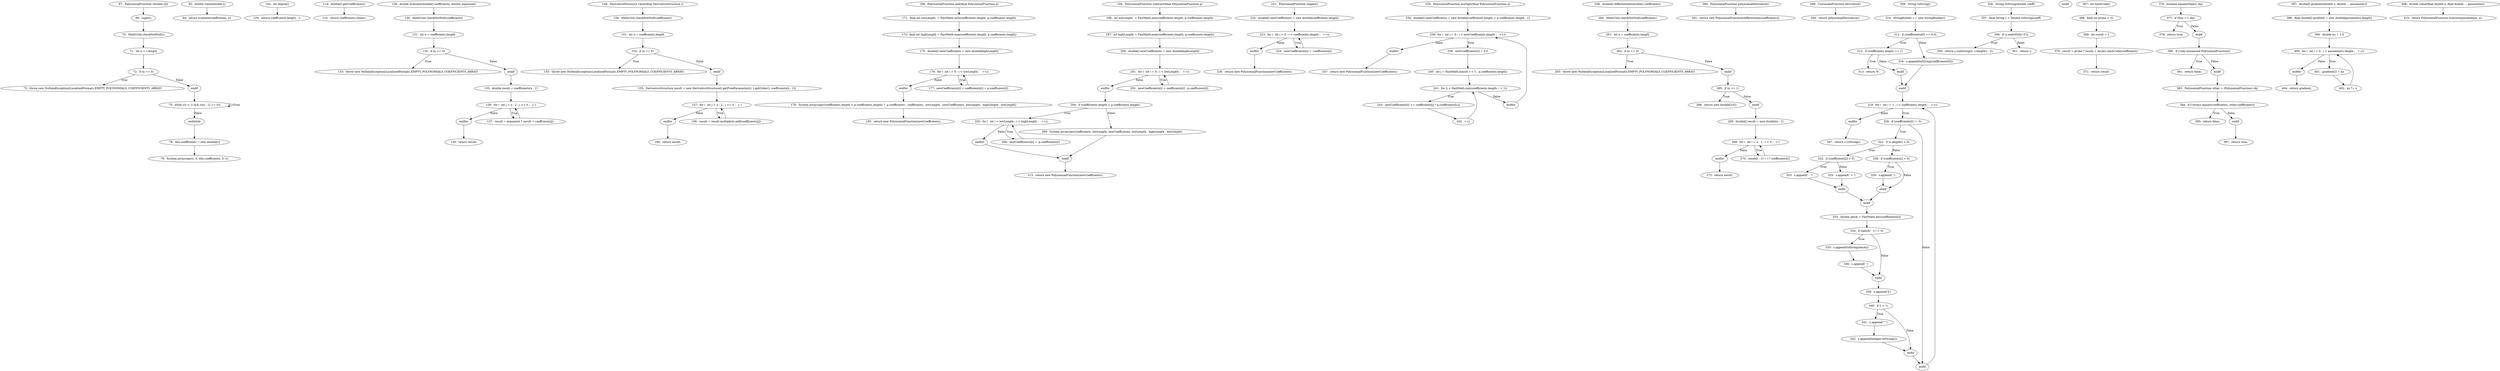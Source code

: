 digraph PolynomialFunction_CFG {
  // graph-vertices
  v1  [label="67:  PolynomialFunction (double c[])"];
  v2  [label="69:  super()"];
  v3  [label="70:  MathUtils.checkNotNull(c)"];
  v4  [label="71:  int n = c.length"];
  v5  [label="72:  if (n == 0)"];
  v6  [label="73:  throw new NoDataException(LocalizedFormats.EMPTY_POLYNOMIALS_COEFFICIENTS_ARRAY)"];
  v7  [label="endif"];
  v8  [label="75:  while ((n > 1) && (c[n - 1] == 0))"];
  v9  [label="endwhile"];
  v10  [label="78:  this.coefficients = new double[n]"];
  v11  [label="79:  System.arraycopy(c, 0, this.coefficients, 0, n)"];
  v12  [label="93:  double value(double x)"];
  v13  [label="94:  return evaluate(coefficients, x);"];
  v14  [label="102:  int degree()"];
  v15  [label="103:  return coefficients.length - 1;"];
  v16  [label="114:  double[] getCoefficients()"];
  v17  [label="115:  return coefficients.clone();"];
  v18  [label="128:  double evaluate(double[] coefficients, double argument)"];
  v19  [label="130:  MathUtils.checkNotNull(coefficients)"];
  v20  [label="131:  int n = coefficients.length"];
  v21  [label="132:  if (n == 0)"];
  v22  [label="133:  throw new NoDataException(LocalizedFormats.EMPTY_POLYNOMIALS_COEFFICIENTS_ARRAY)"];
  v23  [label="endif"];
  v24  [label="135:  double result = coefficients[n - 1]"];
  v25  [label="136:  for (  int j = n - 2 ; j >= 0 ;   j--)"];
  v28  [label="endfor"];
  v29  [label="137:  result = argument * result + coefficients[j]"];
  v30  [label="139:  return result;"];
  v31  [label="148:  DerivativeStructure value(final DerivativeStructure t)"];
  v32  [label="150:  MathUtils.checkNotNull(coefficients)"];
  v33  [label="151:  int n = coefficients.length"];
  v34  [label="152:  if (n == 0)"];
  v35  [label="153:  throw new NoDataException(LocalizedFormats.EMPTY_POLYNOMIALS_COEFFICIENTS_ARRAY)"];
  v36  [label="endif"];
  v37  [label="155:  DerivativeStructure result = new DerivativeStructure(t.getFreeParameters(), t.getOrder(), coefficients[n - 1])"];
  v38  [label="157:  for (  int j = n - 2 ; j >= 0 ;   j--)"];
  v41  [label="endfor"];
  v42  [label="158:  result = result.multiply(t).add(coefficients[j])"];
  v43  [label="160:  return result;"];
  v44  [label="169:  PolynomialFunction add(final PolynomialFunction p)"];
  v45  [label="171:  final int lowLength  = FastMath.min(coefficients.length, p.coefficients.length)"];
  v46  [label="172:  final int highLength = FastMath.max(coefficients.length, p.coefficients.length)"];
  v47  [label="175:  double[] newCoefficients = new double[highLength]"];
  v48  [label="176:  for (  int i = 0 ; i < lowLength ;   ++i)"];
  v51  [label="endfor"];
  v52  [label="177:  newCoefficients[i] = coefficients[i] + p.coefficients[i]"];
  v53  [label="179:  System.arraycopy((coefficients.length < p.coefficients.length) ?  p.coefficients : coefficients,  lowLength,  newCoefficients, lowLength,  highLength - lowLength)"];
  v54  [label="185:  return new PolynomialFunction(newCoefficients);"];
  v55  [label="194:  PolynomialFunction subtract(final PolynomialFunction p)"];
  v56  [label="196:  int lowLength  = FastMath.min(coefficients.length, p.coefficients.length)"];
  v57  [label="197:  int highLength = FastMath.max(coefficients.length, p.coefficients.length)"];
  v58  [label="200:  double[] newCoefficients = new double[highLength]"];
  v59  [label="201:  for (  int i = 0 ; i < lowLength ;   ++i)"];
  v62  [label="endfor"];
  v63  [label="202:  newCoefficients[i] = coefficients[i] - p.coefficients[i]"];
  v64  [label="204:  if (coefficients.length < p.coefficients.length)"];
  v65  [label="205:  for (  int i = lowLength ; i < highLength ;   ++i)"];
  v68  [label="endfor"];
  v69  [label="206:  newCoefficients[i] = -p.coefficients[i]"];
  v70  [label="endif"];
  v71  [label="209:  System.arraycopy(coefficients, lowLength, newCoefficients, lowLength,  highLength - lowLength)"];
  v72  [label="213:  return new PolynomialFunction(newCoefficients);"];
  v73  [label="221:  PolynomialFunction negate()"];
  v74  [label="222:  double[] newCoefficients = new double[coefficients.length]"];
  v75  [label="223:  for (  int i = 0 ; i < coefficients.length ;   ++i)"];
  v78  [label="endfor"];
  v79  [label="224:  newCoefficients[i] = -coefficients[i]"];
  v80  [label="226:  return new PolynomialFunction(newCoefficients);"];
  v81  [label="235:  PolynomialFunction multiply(final PolynomialFunction p)"];
  v82  [label="236:  double[] newCoefficients = new double[coefficients.length + p.coefficients.length - 1]"];
  v83  [label="238:  for (  int i = 0 ; i < newCoefficients.length ;   ++i)"];
  v86  [label="endfor"];
  v87  [label="239:  newCoefficients[i] = 0.0"];
  v88  [label="240:  int j = FastMath.max(0, i + 1 - p.coefficients.length)"];
  v89  [label="241:  for (j < FastMath.min(coefficients.length, i + 1))"];
  v90  [label="242:  ++j"];
  v91  [label="endfor"];
  v92  [label="243:  newCoefficients[i] += coefficients[j] * p.coefficients[i-j]"];
  v93  [label="247:  return new PolynomialFunction(newCoefficients);"];
  v94  [label="258:  double[] differentiate(double[] coefficients)"];
  v95  [label="260:  MathUtils.checkNotNull(coefficients)"];
  v96  [label="261:  int n = coefficients.length"];
  v97  [label="262:  if (n == 0)"];
  v98  [label="263:  throw new NoDataException(LocalizedFormats.EMPTY_POLYNOMIALS_COEFFICIENTS_ARRAY)"];
  v99  [label="endif"];
  v100  [label="265:  if (n == 1)"];
  v101  [label="266:  return new double[]{0};"];
  v102  [label="endif"];
  v103  [label="268:  double[] result = new double[n - 1]"];
  v104  [label="269:  for (  int i = n - 1 ; i > 0 ;   i--)"];
  v107  [label="endfor"];
  v108  [label="270:  result[i - 1] = i * coefficients[i]"];
  v109  [label="272:  return result;"];
  v110  [label="280:  PolynomialFunction polynomialDerivative()"];
  v111  [label="281:  return new PolynomialFunction(differentiate(coefficients));"];
  v112  [label="289:  UnivariateFunction derivative()"];
  v113  [label="290:  return polynomialDerivative();"];
  v114  [label="309:  String toString()"];
  v115  [label="310:  StringBuilder s = new StringBuilder()"];
  v116  [label="311:  if (coefficients[0] == 0.0)"];
  v117  [label="312:  if (coefficients.length == 1)"];
  v118  [label="313:  return '0';"];
  v119  [label="endif"];
  v120  [label="endif"];
  v121  [label="316:  s.append(toString(coefficients[0]))"];
  v122  [label="319:  for (  int i = 1 ; i < coefficients.length ;   ++i)"];
  v125  [label="endfor"];
  v126  [label="320:  if (coefficients[i] != 0)"];
  v127  [label="321:  if (s.length() > 0)"];
  v128  [label="322:  if (coefficients[i] < 0)"];
  v129  [label="323:  s.append(' - ')"];
  v130  [label="endif"];
  v131  [label="325:  s.append(' + ')"];
  v132  [label="endif"];
  v133  [label="328:  if (coefficients[i] < 0)"];
  v134  [label="329:  s.append('-')"];
  v135  [label="endif"];
  v136  [label="333:  double absAi = FastMath.abs(coefficients[i])"];
  v137  [label="334:  if ((absAi - 1) != 0)"];
  v138  [label="335:  s.append(toString(absAi))"];
  v139  [label="336:  s.append(' ')"];
  v140  [label="endif"];
  v141  [label="339:  s.append('x')"];
  v142  [label="340:  if (i > 1)"];
  v143  [label="341:  s.append('^')"];
  v144  [label="342:  s.append(Integer.toString(i))"];
  v145  [label="endif"];
  v146  [label="endif"];
  v147  [label="347:  return s.toString();"];
  v148  [label="356:  String toString(double coeff)"];
  v149  [label="357:  final String c = Double.toString(coeff)"];
  v150  [label="358:  if (c.endsWith('.0'))"];
  v151  [label="359:  return c.substring(0, c.length() - 2);"];
  v152  [label="endif"];
  v153  [label="361:  return c;"];
  v154  [label="367:  int hashCode()"];
  v155  [label="368:  final int prime = 31"];
  v156  [label="369:  int result = 1"];
  v157  [label="370:  result = prime * result + Arrays.hashCode(coefficients)"];
  v158  [label="371:  return result;"];
  v159  [label="376:  boolean equals(Object obj)"];
  v160  [label="377:  if (this == obj)"];
  v161  [label="378:  return true;"];
  v162  [label="endif"];
  v163  [label="380:  if (!(obj instanceof PolynomialFunction))"];
  v164  [label="381:  return false;"];
  v165  [label="endif"];
  v166  [label="383:  PolynomialFunction other = (PolynomialFunction) obj"];
  v167  [label="384:  if (!Arrays.equals(coefficients, other.coefficients))"];
  v168  [label="385:  return false;"];
  v169  [label="endif"];
  v170  [label="387:  return true;"];
  v171  [label="397:  double[] gradient(double x, double ... parameters)"];
  v172  [label="398:  final double[] gradient = new double[parameters.length]"];
  v173  [label="399:  double xn = 1.0"];
  v174  [label="400:  for (  int i = 0 ; i < parameters.length ;   ++i)"];
  v177  [label="endfor"];
  v178  [label="401:  gradient[i] = xn"];
  v179  [label="402:  xn *= x"];
  v180  [label="404:  return gradient;"];
  v181  [label="408:  double value(final double x, final double ... parameters)"];
  v182  [label="410:  return PolynomialFunction.evaluate(parameters, x);"];
  // graph-edges
  v1 -> v2;
  v2 -> v3;
  v3 -> v4;
  v4 -> v5;
  v5 -> v6  [label="True"];
  v5 -> v7  [label="False"];
  v7 -> v8;
  v8 -> v9  [label="False"];
  v8 -> v8  [label="True"];
  v9 -> v10;
  v10 -> v11;
  v12 -> v13;
  v14 -> v15;
  v16 -> v17;
  v18 -> v19;
  v19 -> v20;
  v20 -> v21;
  v21 -> v22  [label="True"];
  v21 -> v23  [label="False"];
  v23 -> v24;
  v24 -> v25;
  v25 -> v28  [label="False"];
  v25 -> v29  [label="True"];
  v29 -> v25;
  v28 -> v30;
  v31 -> v32;
  v32 -> v33;
  v33 -> v34;
  v34 -> v35  [label="True"];
  v34 -> v36  [label="False"];
  v36 -> v37;
  v37 -> v38;
  v38 -> v41  [label="False"];
  v38 -> v42  [label="True"];
  v42 -> v38;
  v41 -> v43;
  v44 -> v45;
  v45 -> v46;
  v46 -> v47;
  v47 -> v48;
  v48 -> v51  [label="False"];
  v48 -> v52  [label="True"];
  v52 -> v48;
  v51 -> v53;
  v53 -> v54;
  v55 -> v56;
  v56 -> v57;
  v57 -> v58;
  v58 -> v59;
  v59 -> v62  [label="False"];
  v59 -> v63  [label="True"];
  v63 -> v59;
  v62 -> v64;
  v64 -> v65  [label="True"];
  v65 -> v68  [label="False"];
  v65 -> v69  [label="True"];
  v69 -> v65;
  v68 -> v70;
  v64 -> v71  [label="False"];
  v71 -> v70;
  v70 -> v72;
  v73 -> v74;
  v74 -> v75;
  v75 -> v78  [label="False"];
  v75 -> v79  [label="True"];
  v79 -> v75;
  v78 -> v80;
  v81 -> v82;
  v82 -> v83;
  v83 -> v86  [label="False"];
  v83 -> v87  [label="True"];
  v87 -> v88;
  v88 -> v89;
  v89 -> v91  [label="False"];
  v89 -> v92  [label="True"];
  v92 -> v90;
  v90 -> v89;
  v91 -> v83;
  v86 -> v93;
  v94 -> v95;
  v95 -> v96;
  v96 -> v97;
  v97 -> v98  [label="True"];
  v97 -> v99  [label="False"];
  v99 -> v100;
  v100 -> v101  [label="True"];
  v100 -> v102  [label="False"];
  v102 -> v103;
  v103 -> v104;
  v104 -> v107  [label="False"];
  v104 -> v108  [label="True"];
  v108 -> v104;
  v107 -> v109;
  v110 -> v111;
  v112 -> v113;
  v114 -> v115;
  v115 -> v116;
  v116 -> v117  [label="True"];
  v117 -> v118  [label="True"];
  v117 -> v119  [label="False"];
  v119 -> v120;
  v116 -> v121  [label="False"];
  v121 -> v120;
  v120 -> v122;
  v122 -> v125  [label="False"];
  v122 -> v126  [label="True"];
  v126 -> v127  [label="True"];
  v127 -> v128  [label="True"];
  v128 -> v129  [label="True"];
  v129 -> v130;
  v128 -> v131  [label="False"];
  v131 -> v130;
  v130 -> v132;
  v127 -> v133  [label="False"];
  v133 -> v134  [label="True"];
  v134 -> v135;
  v133 -> v135  [label="False"];
  v135 -> v132;
  v132 -> v136;
  v136 -> v137;
  v137 -> v138  [label="True"];
  v138 -> v139;
  v139 -> v140;
  v137 -> v140  [label="False"];
  v140 -> v141;
  v141 -> v142;
  v142 -> v143  [label="True"];
  v143 -> v144;
  v144 -> v145;
  v142 -> v145  [label="False"];
  v145 -> v146;
  v126 -> v146  [label="False"];
  v146 -> v122;
  v125 -> v147;
  v148 -> v149;
  v149 -> v150;
  v150 -> v151  [label="True"];
  v150 -> v153  [label="False"];
  v154 -> v155;
  v155 -> v156;
  v156 -> v157;
  v157 -> v158;
  v159 -> v160;
  v160 -> v161  [label="True"];
  v160 -> v162  [label="False"];
  v162 -> v163;
  v163 -> v164  [label="True"];
  v163 -> v165  [label="False"];
  v165 -> v166;
  v166 -> v167;
  v167 -> v168  [label="True"];
  v167 -> v169  [label="False"];
  v169 -> v170;
  v171 -> v172;
  v172 -> v173;
  v173 -> v174;
  v174 -> v177  [label="False"];
  v174 -> v178  [label="True"];
  v178 -> v179;
  v179 -> v174;
  v177 -> v180;
  v181 -> v182;
  // end-of-graph
}
